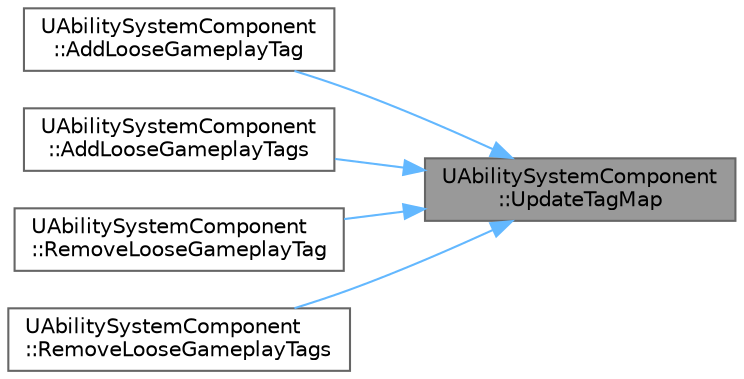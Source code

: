 digraph "UAbilitySystemComponent::UpdateTagMap"
{
 // INTERACTIVE_SVG=YES
 // LATEX_PDF_SIZE
  bgcolor="transparent";
  edge [fontname=Helvetica,fontsize=10,labelfontname=Helvetica,labelfontsize=10];
  node [fontname=Helvetica,fontsize=10,shape=box,height=0.2,width=0.4];
  rankdir="RL";
  Node1 [id="Node000001",label="UAbilitySystemComponent\l::UpdateTagMap",height=0.2,width=0.4,color="gray40", fillcolor="grey60", style="filled", fontcolor="black",tooltip="Update the number of instances of a given tag and calls callback."];
  Node1 -> Node2 [id="edge1_Node000001_Node000002",dir="back",color="steelblue1",style="solid",tooltip=" "];
  Node2 [id="Node000002",label="UAbilitySystemComponent\l::AddLooseGameplayTag",height=0.2,width=0.4,color="grey40", fillcolor="white", style="filled",URL="$d4/d2d/classUAbilitySystemComponent.html#a4e434748cd534df8f2c0a83e62c4796c",tooltip="Allows GameCode to add loose gameplaytags which are not backed by a GameplayEffect."];
  Node1 -> Node3 [id="edge2_Node000001_Node000003",dir="back",color="steelblue1",style="solid",tooltip=" "];
  Node3 [id="Node000003",label="UAbilitySystemComponent\l::AddLooseGameplayTags",height=0.2,width=0.4,color="grey40", fillcolor="white", style="filled",URL="$d4/d2d/classUAbilitySystemComponent.html#a81ab09a9442961fc13e6d625ff8d687e",tooltip=" "];
  Node1 -> Node4 [id="edge3_Node000001_Node000004",dir="back",color="steelblue1",style="solid",tooltip=" "];
  Node4 [id="Node000004",label="UAbilitySystemComponent\l::RemoveLooseGameplayTag",height=0.2,width=0.4,color="grey40", fillcolor="white", style="filled",URL="$d4/d2d/classUAbilitySystemComponent.html#aca9377f80af98d42954aca77f64f969a",tooltip=" "];
  Node1 -> Node5 [id="edge4_Node000001_Node000005",dir="back",color="steelblue1",style="solid",tooltip=" "];
  Node5 [id="Node000005",label="UAbilitySystemComponent\l::RemoveLooseGameplayTags",height=0.2,width=0.4,color="grey40", fillcolor="white", style="filled",URL="$d4/d2d/classUAbilitySystemComponent.html#a968b64e0c0986625d5cdea18f37b76bf",tooltip=" "];
}

